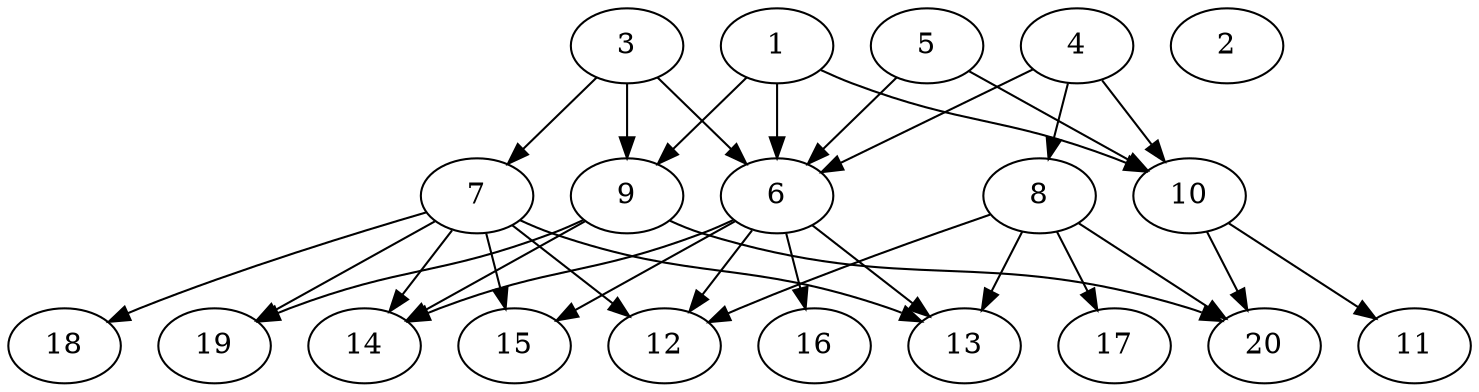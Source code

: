 // DAG automatically generated by daggen at Tue Jul 23 14:29:40 2019
// ./daggen --dot -n 20 --ccr 0.4 --fat 0.7 --regular 0.5 --density 0.7 --mindata 5242880 --maxdata 52428800 
digraph G {
  1 [size="117836800", alpha="0.00", expect_size="47134720"] 
  1 -> 6 [size ="47134720"]
  1 -> 9 [size ="47134720"]
  1 -> 10 [size ="47134720"]
  2 [size="105144320", alpha="0.04", expect_size="42057728"] 
  3 [size="50887680", alpha="0.13", expect_size="20355072"] 
  3 -> 6 [size ="20355072"]
  3 -> 7 [size ="20355072"]
  3 -> 9 [size ="20355072"]
  4 [size="13608960", alpha="0.15", expect_size="5443584"] 
  4 -> 6 [size ="5443584"]
  4 -> 8 [size ="5443584"]
  4 -> 10 [size ="5443584"]
  5 [size="40053760", alpha="0.01", expect_size="16021504"] 
  5 -> 6 [size ="16021504"]
  5 -> 10 [size ="16021504"]
  6 [size="39408640", alpha="0.17", expect_size="15763456"] 
  6 -> 12 [size ="15763456"]
  6 -> 13 [size ="15763456"]
  6 -> 14 [size ="15763456"]
  6 -> 15 [size ="15763456"]
  6 -> 16 [size ="15763456"]
  7 [size="38389760", alpha="0.09", expect_size="15355904"] 
  7 -> 12 [size ="15355904"]
  7 -> 13 [size ="15355904"]
  7 -> 14 [size ="15355904"]
  7 -> 15 [size ="15355904"]
  7 -> 18 [size ="15355904"]
  7 -> 19 [size ="15355904"]
  8 [size="101212160", alpha="0.08", expect_size="40484864"] 
  8 -> 12 [size ="40484864"]
  8 -> 13 [size ="40484864"]
  8 -> 17 [size ="40484864"]
  8 -> 20 [size ="40484864"]
  9 [size="74158080", alpha="0.15", expect_size="29663232"] 
  9 -> 14 [size ="29663232"]
  9 -> 19 [size ="29663232"]
  9 -> 20 [size ="29663232"]
  10 [size="90695680", alpha="0.20", expect_size="36278272"] 
  10 -> 11 [size ="36278272"]
  10 -> 20 [size ="36278272"]
  11 [size="64217600", alpha="0.06", expect_size="25687040"] 
  12 [size="66529280", alpha="0.07", expect_size="26611712"] 
  13 [size="92259840", alpha="0.05", expect_size="36903936"] 
  14 [size="53452800", alpha="0.16", expect_size="21381120"] 
  15 [size="22809600", alpha="0.00", expect_size="9123840"] 
  16 [size="28579840", alpha="0.01", expect_size="11431936"] 
  17 [size="127590400", alpha="0.16", expect_size="51036160"] 
  18 [size="60400640", alpha="0.12", expect_size="24160256"] 
  19 [size="104972800", alpha="0.06", expect_size="41989120"] 
  20 [size="75545600", alpha="0.04", expect_size="30218240"] 
}
